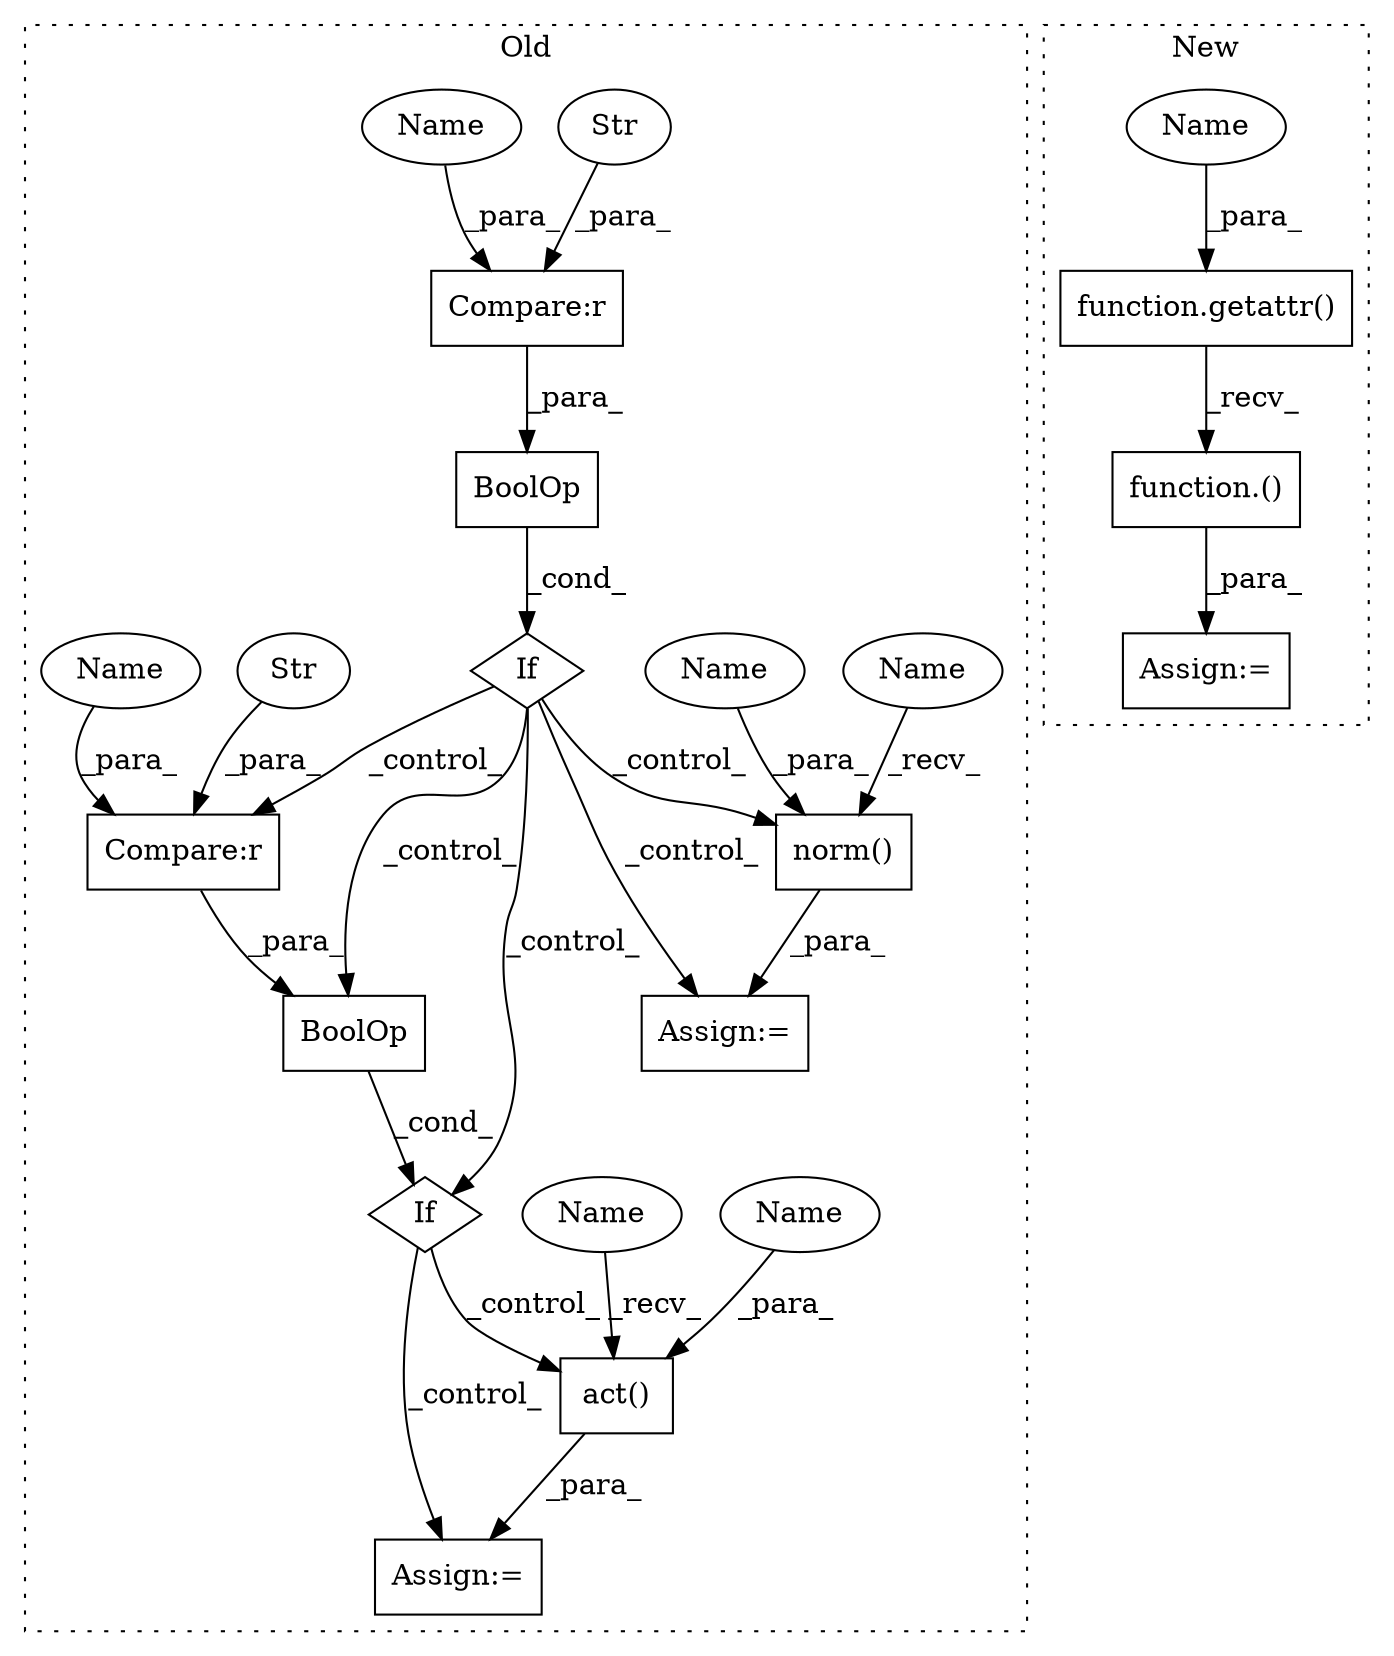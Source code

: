 digraph G {
subgraph cluster0 {
1 [label="If" a="96" s="4028" l="0" shape="diamond"];
3 [label="Assign:=" a="68" s="4167" l="3" shape="box"];
5 [label="Compare:r" a="40" s="4028" l="15" shape="box"];
6 [label="Assign:=" a="68" s="4082" l="3" shape="box"];
7 [label="Str" a="66" s="4037" l="6" shape="ellipse"];
8 [label="act()" a="75" s="4170,4180" l="9,1" shape="box"];
9 [label="If" a="96" s="4115" l="0" shape="diamond"];
10 [label="Compare:r" a="40" s="4115" l="14" shape="box"];
11 [label="Str" a="66" s="4124" l="5" shape="ellipse"];
13 [label="BoolOp" a="72" s="4028" l="35" shape="box"];
14 [label="norm()" a="75" s="4085,4096" l="10,1" shape="box"];
15 [label="BoolOp" a="72" s="4115" l="33" shape="box"];
16 [label="Name" a="87" s="4179" l="1" shape="ellipse"];
17 [label="Name" a="87" s="4095" l="1" shape="ellipse"];
18 [label="Name" a="87" s="4085" l="4" shape="ellipse"];
19 [label="Name" a="87" s="4170" l="4" shape="ellipse"];
20 [label="Name" a="87" s="4115" l="5" shape="ellipse"];
21 [label="Name" a="87" s="4028" l="5" shape="ellipse"];
label = "Old";
style="dotted";
}
subgraph cluster1 {
2 [label="function.()" a="75" s="4268,4290" l="21,1" shape="box"];
4 [label="Assign:=" a="68" s="4265" l="3" shape="box"];
12 [label="function.getattr()" a="75" s="4268,4287" l="8,1" shape="box"];
22 [label="Name" a="87" s="4282" l="5" shape="ellipse"];
label = "New";
style="dotted";
}
1 -> 9 [label="_control_"];
1 -> 6 [label="_control_"];
1 -> 10 [label="_control_"];
1 -> 14 [label="_control_"];
1 -> 15 [label="_control_"];
2 -> 4 [label="_para_"];
5 -> 13 [label="_para_"];
7 -> 5 [label="_para_"];
8 -> 3 [label="_para_"];
9 -> 3 [label="_control_"];
9 -> 8 [label="_control_"];
10 -> 15 [label="_para_"];
11 -> 10 [label="_para_"];
12 -> 2 [label="_recv_"];
13 -> 1 [label="_cond_"];
14 -> 6 [label="_para_"];
15 -> 9 [label="_cond_"];
16 -> 8 [label="_para_"];
17 -> 14 [label="_para_"];
18 -> 14 [label="_recv_"];
19 -> 8 [label="_recv_"];
20 -> 10 [label="_para_"];
21 -> 5 [label="_para_"];
22 -> 12 [label="_para_"];
}